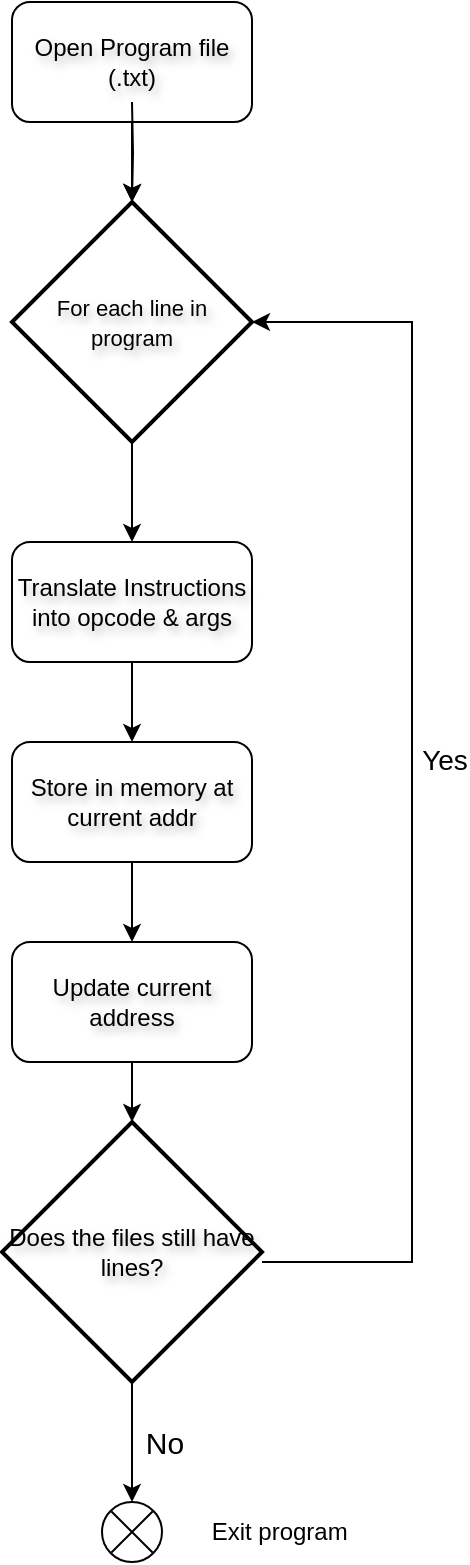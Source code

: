<mxfile version="28.1.2">
  <diagram name="Page-1" id="pkqIZNQlz1UUXYCQCEzM">
    <mxGraphModel dx="1409" dy="632" grid="1" gridSize="10" guides="1" tooltips="1" connect="1" arrows="1" fold="1" page="1" pageScale="1" pageWidth="850" pageHeight="1100" math="0" shadow="0">
      <root>
        <mxCell id="0" />
        <mxCell id="1" value="High level design" style="locked=1;" parent="0" visible="0" />
        <mxCell id="mvTdonB-rNvDUuNXbXw8-2" style="edgeStyle=orthogonalEdgeStyle;rounded=0;orthogonalLoop=1;jettySize=auto;html=1;" parent="1" source="mvTdonB-rNvDUuNXbXw8-1" target="mvTdonB-rNvDUuNXbXw8-3" edge="1">
          <mxGeometry relative="1" as="geometry">
            <mxPoint x="340" y="490" as="targetPoint" />
          </mxGeometry>
        </mxCell>
        <mxCell id="mvTdonB-rNvDUuNXbXw8-7" value="Load Instructions" style="edgeLabel;html=1;align=center;verticalAlign=middle;resizable=0;points=[];" parent="mvTdonB-rNvDUuNXbXw8-2" vertex="1" connectable="0">
          <mxGeometry x="-0.462" relative="1" as="geometry">
            <mxPoint x="27" y="-10" as="offset" />
          </mxGeometry>
        </mxCell>
        <mxCell id="mvTdonB-rNvDUuNXbXw8-1" value="Program File" style="rounded=1;whiteSpace=wrap;html=1;" parent="1" vertex="1">
          <mxGeometry x="110" y="460" width="120" height="60" as="geometry" />
        </mxCell>
        <mxCell id="mvTdonB-rNvDUuNXbXw8-6" style="edgeStyle=orthogonalEdgeStyle;rounded=0;orthogonalLoop=1;jettySize=auto;html=1;" parent="1" source="mvTdonB-rNvDUuNXbXw8-3" target="mvTdonB-rNvDUuNXbXw8-4" edge="1">
          <mxGeometry relative="1" as="geometry" />
        </mxCell>
        <mxCell id="mvTdonB-rNvDUuNXbXw8-3" value="Memory" style="rounded=1;whiteSpace=wrap;html=1;" parent="1" vertex="1">
          <mxGeometry x="380" y="460" width="120" height="60" as="geometry" />
        </mxCell>
        <mxCell id="mvTdonB-rNvDUuNXbXw8-10" style="edgeStyle=orthogonalEdgeStyle;rounded=0;orthogonalLoop=1;jettySize=auto;html=1;" parent="1" source="mvTdonB-rNvDUuNXbXw8-4" edge="1">
          <mxGeometry relative="1" as="geometry">
            <mxPoint x="900" y="490" as="targetPoint" />
          </mxGeometry>
        </mxCell>
        <mxCell id="mvTdonB-rNvDUuNXbXw8-11" value="Execute Instruction" style="edgeLabel;html=1;align=center;verticalAlign=middle;resizable=0;points=[];" parent="mvTdonB-rNvDUuNXbXw8-10" vertex="1" connectable="0">
          <mxGeometry x="-0.29" y="1" relative="1" as="geometry">
            <mxPoint x="20" y="-9" as="offset" />
          </mxGeometry>
        </mxCell>
        <mxCell id="mvTdonB-rNvDUuNXbXw8-4" value="CPU" style="rounded=1;whiteSpace=wrap;html=1;" parent="1" vertex="1">
          <mxGeometry x="640" y="460" width="120" height="60" as="geometry" />
        </mxCell>
        <mxCell id="mvTdonB-rNvDUuNXbXw8-8" value="Fetch Instruction" style="text;html=1;align=center;verticalAlign=middle;resizable=0;points=[];autosize=1;strokeColor=none;fillColor=none;" parent="1" vertex="1">
          <mxGeometry x="510" y="460" width="120" height="30" as="geometry" />
        </mxCell>
        <mxCell id="mvTdonB-rNvDUuNXbXw8-12" value="Print Memory To Serial" style="shape=process;whiteSpace=wrap;html=1;backgroundOutline=1;" parent="1" vertex="1">
          <mxGeometry x="900" y="460" width="120" height="60" as="geometry" />
        </mxCell>
        <mxCell id="mvTdonB-rNvDUuNXbXw8-13" value="memory.c" style="" parent="0" visible="0" />
        <mxCell id="mvTdonB-rNvDUuNXbXw8-14" value="memory.c&amp;nbsp;" style="swimlane;whiteSpace=wrap;html=1;" parent="mvTdonB-rNvDUuNXbXw8-13" vertex="1">
          <mxGeometry x="240" y="350" width="340" height="290" as="geometry" />
        </mxCell>
        <mxCell id="mvTdonB-rNvDUuNXbXw8-16" value="int memory[1024][2]" style="rounded=1;whiteSpace=wrap;html=1;" parent="mvTdonB-rNvDUuNXbXw8-14" vertex="1">
          <mxGeometry x="30" y="70" width="120" height="60" as="geometry" />
        </mxCell>
        <mxCell id="mvTdonB-rNvDUuNXbXw8-20" value="int* mem_read(const int addr)" style="rounded=1;whiteSpace=wrap;html=1;" parent="mvTdonB-rNvDUuNXbXw8-14" vertex="1">
          <mxGeometry x="30" y="210" width="120" height="60" as="geometry" />
        </mxCell>
        <mxCell id="mvTdonB-rNvDUuNXbXw8-21" value="Internal Data" style="text;html=1;align=center;verticalAlign=middle;whiteSpace=wrap;rounded=0;" parent="mvTdonB-rNvDUuNXbXw8-14" vertex="1">
          <mxGeometry y="30" width="100" height="30" as="geometry" />
        </mxCell>
        <mxCell id="mvTdonB-rNvDUuNXbXw8-22" value="Functions" style="text;html=1;align=center;verticalAlign=middle;resizable=0;points=[];autosize=1;strokeColor=none;fillColor=none;" parent="mvTdonB-rNvDUuNXbXw8-14" vertex="1">
          <mxGeometry y="170" width="80" height="30" as="geometry" />
        </mxCell>
        <mxCell id="mvTdonB-rNvDUuNXbXw8-23" value="void mem_write(const int addr, const int* data)" style="rounded=1;whiteSpace=wrap;html=1;" parent="mvTdonB-rNvDUuNXbXw8-14" vertex="1">
          <mxGeometry x="190" y="210" width="120" height="60" as="geometry" />
        </mxCell>
        <mxCell id="mvTdonB-rNvDUuNXbXw8-15" value="" style="endArrow=none;dashed=1;html=1;dashPattern=1 3;strokeWidth=2;rounded=0;exitX=0.033;exitY=-0.014;exitDx=0;exitDy=0;exitPerimeter=0;" parent="mvTdonB-rNvDUuNXbXw8-13" source="mvTdonB-rNvDUuNXbXw8-22" edge="1">
          <mxGeometry width="50" height="50" relative="1" as="geometry">
            <mxPoint x="250" y="520" as="sourcePoint" />
            <mxPoint x="580" y="520" as="targetPoint" />
          </mxGeometry>
        </mxCell>
        <mxCell id="mvTdonB-rNvDUuNXbXw8-24" value="disk.c" parent="0" />
        <mxCell id="5ynvEHeFk3L0WwKzOYlM-1" value="" style="edgeStyle=orthogonalEdgeStyle;rounded=0;orthogonalLoop=1;jettySize=auto;html=1;labelBorderColor=none;textShadow=1;" parent="mvTdonB-rNvDUuNXbXw8-24" source="mvTdonB-rNvDUuNXbXw8-25" target="mvTdonB-rNvDUuNXbXw8-29" edge="1">
          <mxGeometry relative="1" as="geometry" />
        </mxCell>
        <mxCell id="mvTdonB-rNvDUuNXbXw8-25" value="Open Program file (.txt)" style="rounded=1;whiteSpace=wrap;html=1;labelBorderColor=none;textShadow=1;" parent="mvTdonB-rNvDUuNXbXw8-24" vertex="1">
          <mxGeometry x="350" y="420" width="120" height="60" as="geometry" />
        </mxCell>
        <mxCell id="mvTdonB-rNvDUuNXbXw8-31" style="edgeStyle=orthogonalEdgeStyle;rounded=0;orthogonalLoop=1;jettySize=auto;html=1;labelBorderColor=none;textShadow=1;" parent="mvTdonB-rNvDUuNXbXw8-24" target="mvTdonB-rNvDUuNXbXw8-29" edge="1">
          <mxGeometry relative="1" as="geometry">
            <mxPoint x="410" y="470" as="sourcePoint" />
          </mxGeometry>
        </mxCell>
        <mxCell id="mvTdonB-rNvDUuNXbXw8-35" style="edgeStyle=orthogonalEdgeStyle;rounded=0;orthogonalLoop=1;jettySize=auto;html=1;labelBorderColor=none;textShadow=1;" parent="mvTdonB-rNvDUuNXbXw8-24" source="mvTdonB-rNvDUuNXbXw8-29" target="mvTdonB-rNvDUuNXbXw8-32" edge="1">
          <mxGeometry relative="1" as="geometry" />
        </mxCell>
        <mxCell id="mvTdonB-rNvDUuNXbXw8-29" value="&lt;font style=&quot;font-size: 11px;&quot;&gt;For each line in program&lt;/font&gt;" style="strokeWidth=2;html=1;shape=mxgraph.flowchart.decision;whiteSpace=wrap;labelBorderColor=none;textShadow=1;" parent="mvTdonB-rNvDUuNXbXw8-24" vertex="1">
          <mxGeometry x="350" y="520" width="120" height="120" as="geometry" />
        </mxCell>
        <mxCell id="mvTdonB-rNvDUuNXbXw8-36" value="" style="edgeStyle=orthogonalEdgeStyle;rounded=0;orthogonalLoop=1;jettySize=auto;html=1;labelBorderColor=none;textShadow=1;" parent="mvTdonB-rNvDUuNXbXw8-24" source="mvTdonB-rNvDUuNXbXw8-32" target="mvTdonB-rNvDUuNXbXw8-33" edge="1">
          <mxGeometry relative="1" as="geometry" />
        </mxCell>
        <mxCell id="mvTdonB-rNvDUuNXbXw8-32" value="Translate Instructions into opcode &amp;amp; args" style="rounded=1;whiteSpace=wrap;html=1;labelBorderColor=none;textShadow=1;" parent="mvTdonB-rNvDUuNXbXw8-24" vertex="1">
          <mxGeometry x="350" y="690" width="120" height="60" as="geometry" />
        </mxCell>
        <mxCell id="mvTdonB-rNvDUuNXbXw8-37" value="" style="edgeStyle=orthogonalEdgeStyle;rounded=0;orthogonalLoop=1;jettySize=auto;html=1;labelBorderColor=none;textShadow=1;" parent="mvTdonB-rNvDUuNXbXw8-24" source="mvTdonB-rNvDUuNXbXw8-33" target="mvTdonB-rNvDUuNXbXw8-34" edge="1">
          <mxGeometry relative="1" as="geometry" />
        </mxCell>
        <mxCell id="mvTdonB-rNvDUuNXbXw8-33" value="Store in memory at current addr" style="rounded=1;whiteSpace=wrap;html=1;labelBorderColor=none;textShadow=1;" parent="mvTdonB-rNvDUuNXbXw8-24" vertex="1">
          <mxGeometry x="350" y="790" width="120" height="60" as="geometry" />
        </mxCell>
        <mxCell id="5ynvEHeFk3L0WwKzOYlM-6" value="" style="edgeStyle=orthogonalEdgeStyle;rounded=0;orthogonalLoop=1;jettySize=auto;html=1;labelBorderColor=none;textShadow=1;" parent="mvTdonB-rNvDUuNXbXw8-24" source="mvTdonB-rNvDUuNXbXw8-34" target="5ynvEHeFk3L0WwKzOYlM-4" edge="1">
          <mxGeometry relative="1" as="geometry" />
        </mxCell>
        <mxCell id="mvTdonB-rNvDUuNXbXw8-34" value="Update current address" style="rounded=1;whiteSpace=wrap;html=1;labelBorderColor=none;textShadow=1;" parent="mvTdonB-rNvDUuNXbXw8-24" vertex="1">
          <mxGeometry x="350" y="890" width="120" height="60" as="geometry" />
        </mxCell>
        <mxCell id="5ynvEHeFk3L0WwKzOYlM-9" style="edgeStyle=orthogonalEdgeStyle;rounded=0;orthogonalLoop=1;jettySize=auto;html=1;labelBorderColor=none;textShadow=1;" parent="mvTdonB-rNvDUuNXbXw8-24" source="5ynvEHeFk3L0WwKzOYlM-4" edge="1">
          <mxGeometry relative="1" as="geometry">
            <mxPoint x="410" y="1170" as="targetPoint" />
          </mxGeometry>
        </mxCell>
        <mxCell id="5ynvEHeFk3L0WwKzOYlM-12" value="&lt;font style=&quot;font-size: 15px;&quot;&gt;No&lt;/font&gt;" style="edgeLabel;html=1;align=center;verticalAlign=middle;resizable=0;points=[];labelBorderColor=none;textShadow=0;" parent="5ynvEHeFk3L0WwKzOYlM-9" vertex="1" connectable="0">
          <mxGeometry relative="1" as="geometry">
            <mxPoint x="15" as="offset" />
          </mxGeometry>
        </mxCell>
        <mxCell id="5ynvEHeFk3L0WwKzOYlM-4" value="Does the files still have lines?" style="strokeWidth=2;html=1;shape=mxgraph.flowchart.decision;whiteSpace=wrap;labelBorderColor=none;textShadow=1;" parent="mvTdonB-rNvDUuNXbXw8-24" vertex="1">
          <mxGeometry x="345" y="980" width="130" height="130" as="geometry" />
        </mxCell>
        <mxCell id="5ynvEHeFk3L0WwKzOYlM-7" style="edgeStyle=orthogonalEdgeStyle;rounded=0;orthogonalLoop=1;jettySize=auto;html=1;entryX=1;entryY=0.5;entryDx=0;entryDy=0;entryPerimeter=0;labelBorderColor=none;textShadow=1;" parent="mvTdonB-rNvDUuNXbXw8-24" source="5ynvEHeFk3L0WwKzOYlM-4" target="mvTdonB-rNvDUuNXbXw8-29" edge="1">
          <mxGeometry relative="1" as="geometry">
            <Array as="points">
              <mxPoint x="550" y="1050" />
              <mxPoint x="550" y="580" />
            </Array>
          </mxGeometry>
        </mxCell>
        <mxCell id="5ynvEHeFk3L0WwKzOYlM-8" value="&lt;font style=&quot;font-size: 14px;&quot;&gt;Yes&lt;/font&gt;" style="edgeLabel;html=1;align=center;verticalAlign=middle;resizable=0;points=[];labelBorderColor=none;textShadow=0;" parent="5ynvEHeFk3L0WwKzOYlM-7" vertex="1" connectable="0">
          <mxGeometry relative="1" as="geometry">
            <mxPoint x="16" y="-14" as="offset" />
          </mxGeometry>
        </mxCell>
        <mxCell id="5ynvEHeFk3L0WwKzOYlM-10" value="" style="shape=sumEllipse;perimeter=ellipsePerimeter;html=1;backgroundOutline=1;labelBorderColor=none;textShadow=1;" parent="mvTdonB-rNvDUuNXbXw8-24" vertex="1">
          <mxGeometry x="395" y="1170" width="30" height="30" as="geometry" />
        </mxCell>
        <mxCell id="5ynvEHeFk3L0WwKzOYlM-11" value="Exit program&amp;nbsp;" style="text;html=1;align=center;verticalAlign=middle;resizable=0;points=[];autosize=1;strokeColor=none;fillColor=none;labelBorderColor=none;textShadow=0;" parent="mvTdonB-rNvDUuNXbXw8-24" vertex="1">
          <mxGeometry x="430" y="1170" width="110" height="30" as="geometry" />
        </mxCell>
      </root>
    </mxGraphModel>
  </diagram>
</mxfile>
